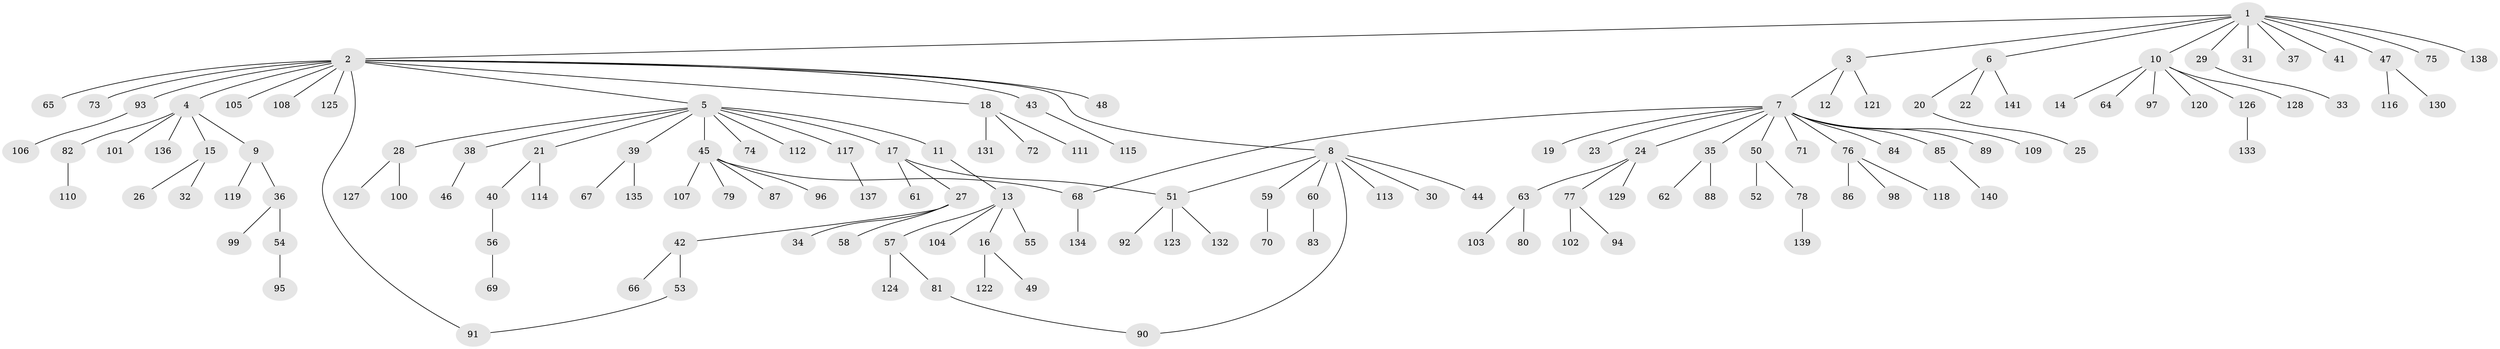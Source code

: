 // coarse degree distribution, {6: 0.017543859649122806, 8: 0.017543859649122806, 2: 0.2982456140350877, 5: 0.03508771929824561, 9: 0.017543859649122806, 3: 0.10526315789473684, 7: 0.017543859649122806, 1: 0.49122807017543857}
// Generated by graph-tools (version 1.1) at 2025/50/03/04/25 22:50:35]
// undirected, 141 vertices, 144 edges
graph export_dot {
  node [color=gray90,style=filled];
  1;
  2;
  3;
  4;
  5;
  6;
  7;
  8;
  9;
  10;
  11;
  12;
  13;
  14;
  15;
  16;
  17;
  18;
  19;
  20;
  21;
  22;
  23;
  24;
  25;
  26;
  27;
  28;
  29;
  30;
  31;
  32;
  33;
  34;
  35;
  36;
  37;
  38;
  39;
  40;
  41;
  42;
  43;
  44;
  45;
  46;
  47;
  48;
  49;
  50;
  51;
  52;
  53;
  54;
  55;
  56;
  57;
  58;
  59;
  60;
  61;
  62;
  63;
  64;
  65;
  66;
  67;
  68;
  69;
  70;
  71;
  72;
  73;
  74;
  75;
  76;
  77;
  78;
  79;
  80;
  81;
  82;
  83;
  84;
  85;
  86;
  87;
  88;
  89;
  90;
  91;
  92;
  93;
  94;
  95;
  96;
  97;
  98;
  99;
  100;
  101;
  102;
  103;
  104;
  105;
  106;
  107;
  108;
  109;
  110;
  111;
  112;
  113;
  114;
  115;
  116;
  117;
  118;
  119;
  120;
  121;
  122;
  123;
  124;
  125;
  126;
  127;
  128;
  129;
  130;
  131;
  132;
  133;
  134;
  135;
  136;
  137;
  138;
  139;
  140;
  141;
  1 -- 2;
  1 -- 3;
  1 -- 6;
  1 -- 10;
  1 -- 29;
  1 -- 31;
  1 -- 37;
  1 -- 41;
  1 -- 47;
  1 -- 75;
  1 -- 138;
  2 -- 4;
  2 -- 5;
  2 -- 8;
  2 -- 18;
  2 -- 43;
  2 -- 48;
  2 -- 65;
  2 -- 73;
  2 -- 91;
  2 -- 93;
  2 -- 105;
  2 -- 108;
  2 -- 125;
  3 -- 7;
  3 -- 12;
  3 -- 121;
  4 -- 9;
  4 -- 15;
  4 -- 82;
  4 -- 101;
  4 -- 136;
  5 -- 11;
  5 -- 17;
  5 -- 21;
  5 -- 28;
  5 -- 38;
  5 -- 39;
  5 -- 45;
  5 -- 74;
  5 -- 112;
  5 -- 117;
  6 -- 20;
  6 -- 22;
  6 -- 141;
  7 -- 19;
  7 -- 23;
  7 -- 24;
  7 -- 35;
  7 -- 50;
  7 -- 68;
  7 -- 71;
  7 -- 76;
  7 -- 84;
  7 -- 85;
  7 -- 89;
  7 -- 109;
  8 -- 30;
  8 -- 44;
  8 -- 51;
  8 -- 59;
  8 -- 60;
  8 -- 90;
  8 -- 113;
  9 -- 36;
  9 -- 119;
  10 -- 14;
  10 -- 64;
  10 -- 97;
  10 -- 120;
  10 -- 126;
  10 -- 128;
  11 -- 13;
  13 -- 16;
  13 -- 55;
  13 -- 57;
  13 -- 104;
  15 -- 26;
  15 -- 32;
  16 -- 49;
  16 -- 122;
  17 -- 27;
  17 -- 51;
  17 -- 61;
  18 -- 72;
  18 -- 111;
  18 -- 131;
  20 -- 25;
  21 -- 40;
  21 -- 114;
  24 -- 63;
  24 -- 77;
  24 -- 129;
  27 -- 34;
  27 -- 42;
  27 -- 58;
  28 -- 100;
  28 -- 127;
  29 -- 33;
  35 -- 62;
  35 -- 88;
  36 -- 54;
  36 -- 99;
  38 -- 46;
  39 -- 67;
  39 -- 135;
  40 -- 56;
  42 -- 53;
  42 -- 66;
  43 -- 115;
  45 -- 68;
  45 -- 79;
  45 -- 87;
  45 -- 96;
  45 -- 107;
  47 -- 116;
  47 -- 130;
  50 -- 52;
  50 -- 78;
  51 -- 92;
  51 -- 123;
  51 -- 132;
  53 -- 91;
  54 -- 95;
  56 -- 69;
  57 -- 81;
  57 -- 124;
  59 -- 70;
  60 -- 83;
  63 -- 80;
  63 -- 103;
  68 -- 134;
  76 -- 86;
  76 -- 98;
  76 -- 118;
  77 -- 94;
  77 -- 102;
  78 -- 139;
  81 -- 90;
  82 -- 110;
  85 -- 140;
  93 -- 106;
  117 -- 137;
  126 -- 133;
}
